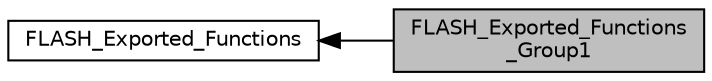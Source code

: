 digraph "FLASH_Exported_Functions_Group1"
{
  edge [fontname="Helvetica",fontsize="10",labelfontname="Helvetica",labelfontsize="10"];
  node [fontname="Helvetica",fontsize="10",shape=record];
  rankdir=LR;
  Node1 [label="FLASH_Exported_Functions",height=0.2,width=0.4,color="black", fillcolor="white", style="filled",URL="$group___f_l_a_s_h___exported___functions.html"];
  Node0 [label="FLASH_Exported_Functions\l_Group1",height=0.2,width=0.4,color="black", fillcolor="grey75", style="filled", fontcolor="black"];
  Node1->Node0 [shape=plaintext, dir="back", style="solid"];
}
